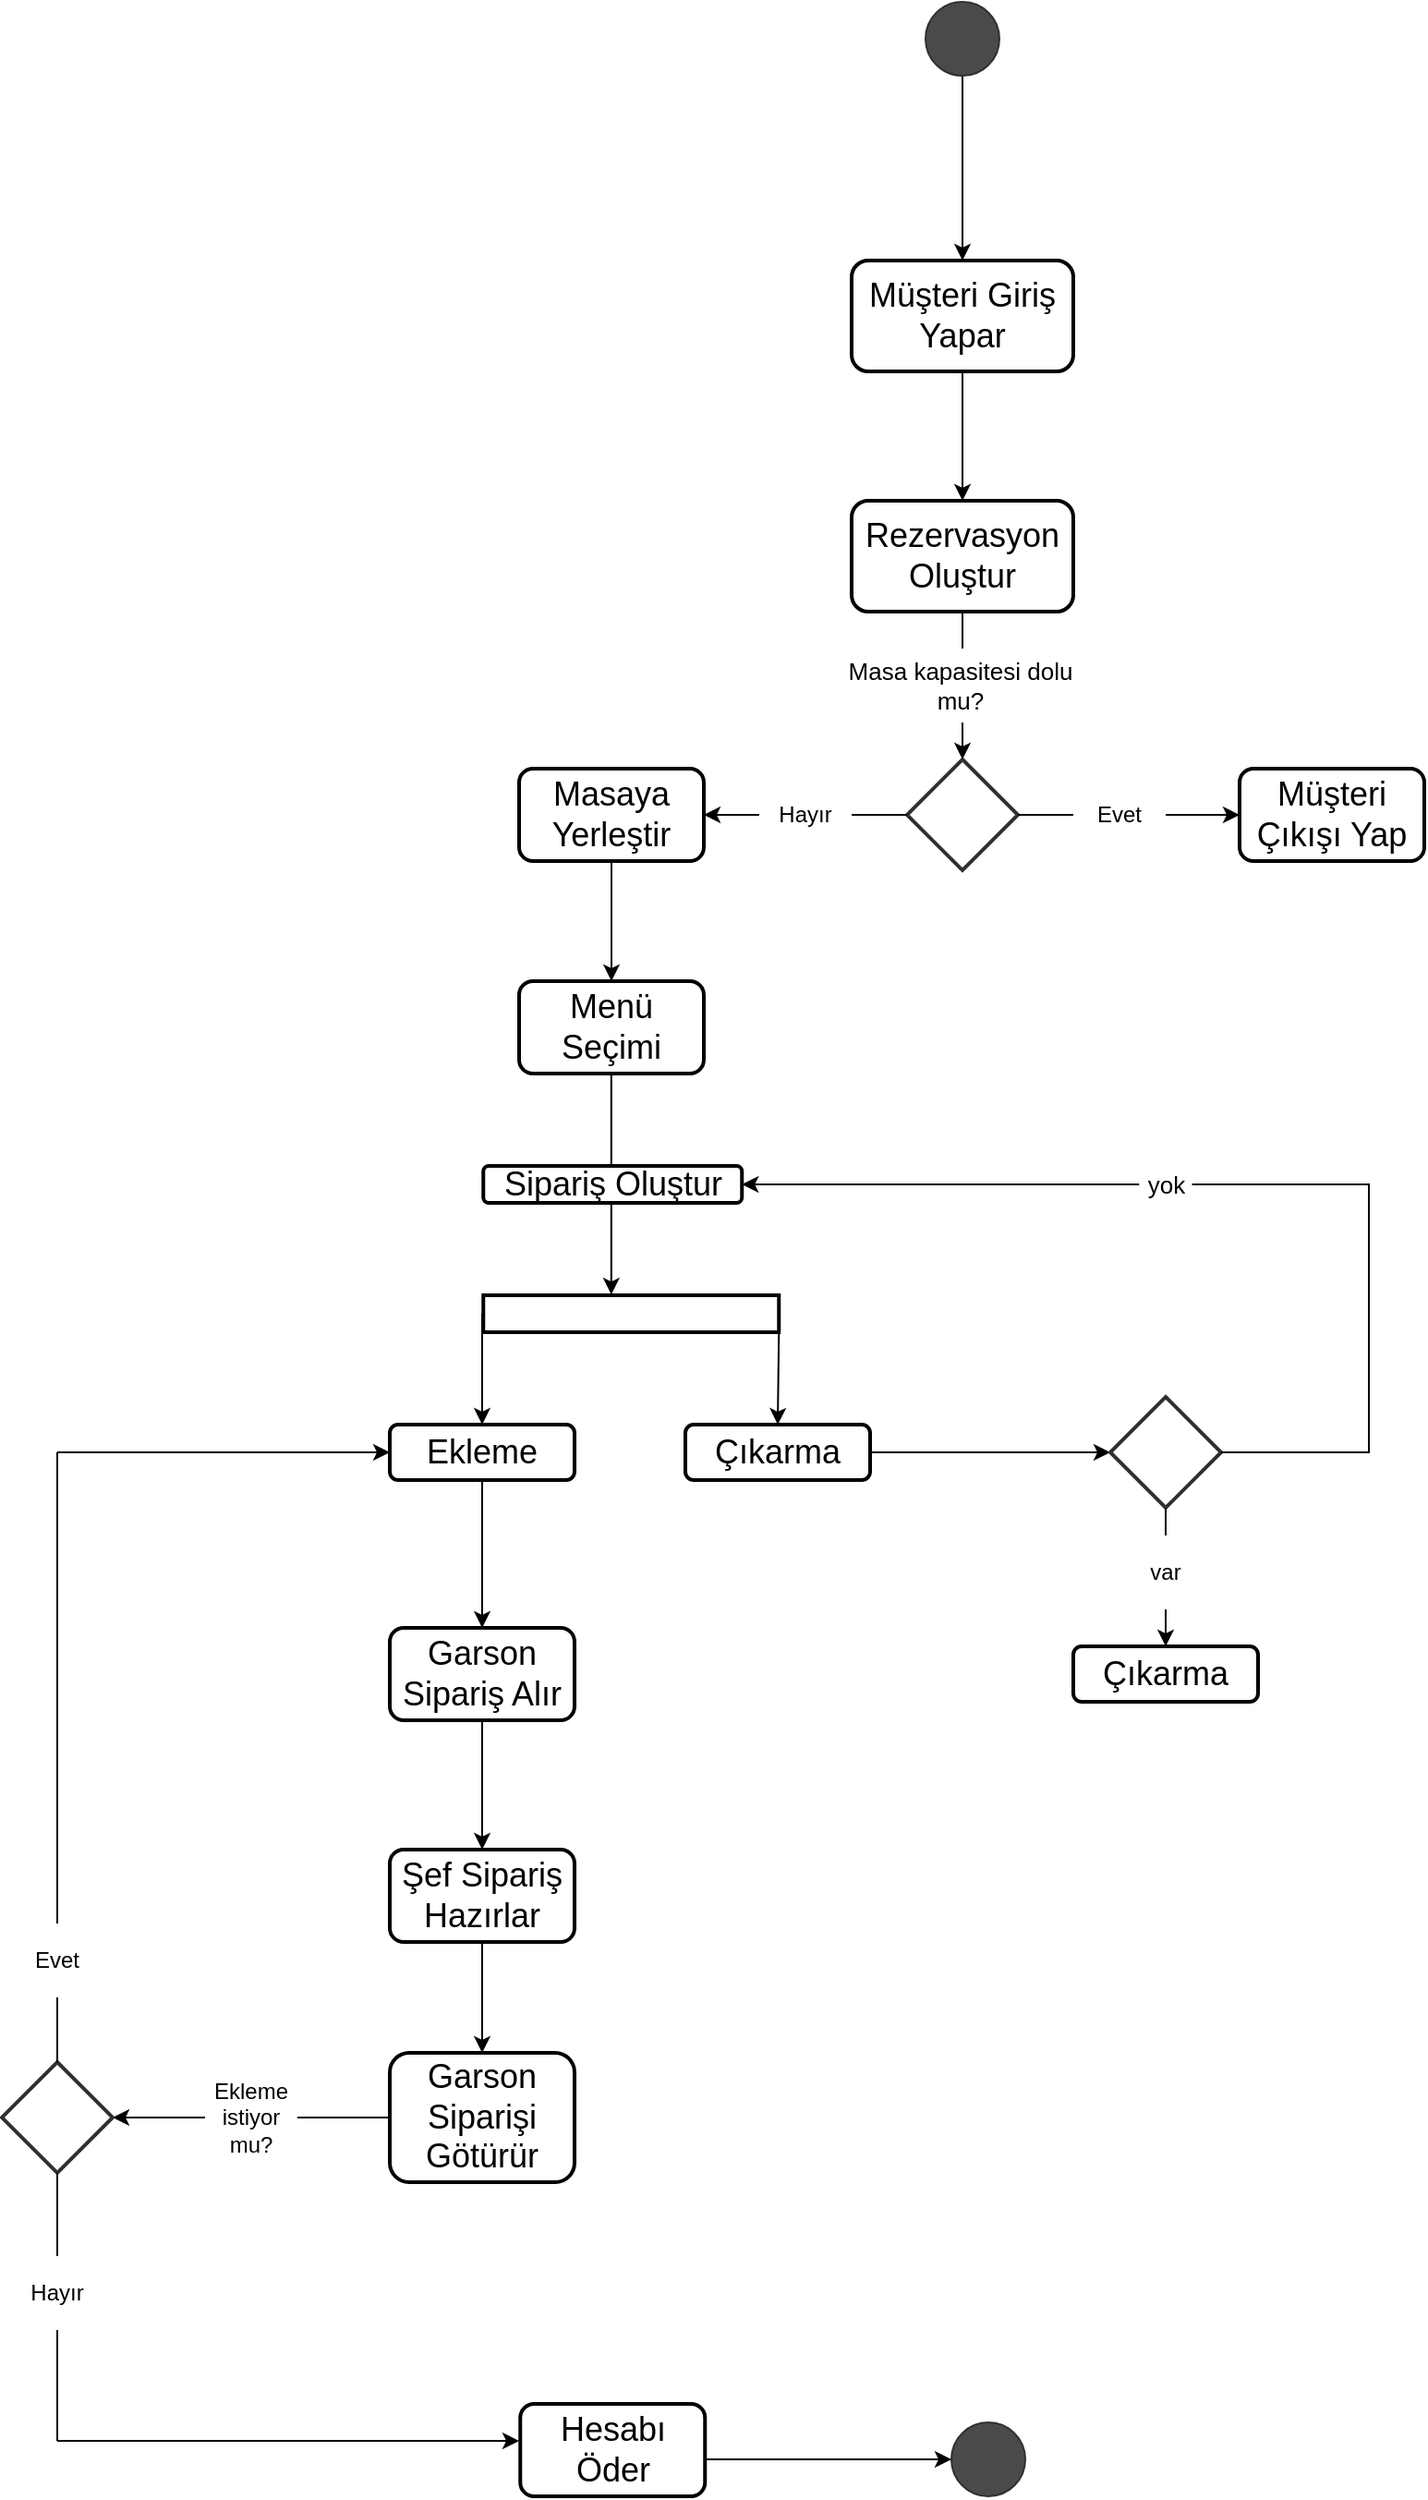 <mxfile version="20.4.1" type="github"><diagram id="Xk54I-DfyEZr2uMMmxmM" name="Sayfa -1"><mxGraphModel dx="1865" dy="571" grid="1" gridSize="10" guides="1" tooltips="1" connect="1" arrows="1" fold="1" page="1" pageScale="1" pageWidth="827" pageHeight="1169" math="0" shadow="0"><root><mxCell id="0"/><mxCell id="1" parent="0"/><mxCell id="FydQvwz7b23ck3n4-rkr-88" value="" style="edgeStyle=elbowEdgeStyle;rounded=0;orthogonalLoop=1;jettySize=auto;elbow=vertical;html=1;fontSize=18;" edge="1" parent="1" source="FydQvwz7b23ck3n4-rkr-2" target="FydQvwz7b23ck3n4-rkr-19"><mxGeometry relative="1" as="geometry"/></mxCell><mxCell id="FydQvwz7b23ck3n4-rkr-2" value="&lt;font style=&quot;font-size: 18px;&quot;&gt;Müşteri Giriş Yapar&lt;/font&gt;" style="rounded=1;whiteSpace=wrap;html=1;strokeWidth=2;" vertex="1" parent="1"><mxGeometry x="320" y="180" width="120" height="60" as="geometry"/></mxCell><mxCell id="FydQvwz7b23ck3n4-rkr-89" value="" style="edgeStyle=elbowEdgeStyle;rounded=0;orthogonalLoop=1;jettySize=auto;elbow=vertical;html=1;fontSize=18;" edge="1" parent="1" source="FydQvwz7b23ck3n4-rkr-3" target="FydQvwz7b23ck3n4-rkr-2"><mxGeometry relative="1" as="geometry"/></mxCell><mxCell id="FydQvwz7b23ck3n4-rkr-3" value="" style="ellipse;whiteSpace=wrap;html=1;aspect=fixed;strokeColor=#303030;gradientColor=none;fillColor=#4A4A4A;" vertex="1" parent="1"><mxGeometry x="360" y="40" width="40" height="40" as="geometry"/></mxCell><mxCell id="FydQvwz7b23ck3n4-rkr-5" value="" style="ellipse;whiteSpace=wrap;html=1;aspect=fixed;strokeColor=#303030;gradientColor=none;fillColor=#4A4A4A;" vertex="1" parent="1"><mxGeometry x="374" y="1350" width="40" height="40" as="geometry"/></mxCell><mxCell id="FydQvwz7b23ck3n4-rkr-19" value="&lt;span style=&quot;font-size: 18px;&quot;&gt;Rezervasyon Oluştur&lt;/span&gt;" style="rounded=1;whiteSpace=wrap;html=1;strokeWidth=2;" vertex="1" parent="1"><mxGeometry x="320" y="310" width="120" height="60" as="geometry"/></mxCell><mxCell id="FydQvwz7b23ck3n4-rkr-29" style="edgeStyle=orthogonalEdgeStyle;rounded=0;orthogonalLoop=1;jettySize=auto;html=1;fontSize=13;startArrow=none;" edge="1" parent="1" source="FydQvwz7b23ck3n4-rkr-31"><mxGeometry relative="1" as="geometry"><mxPoint x="240" y="480" as="targetPoint"/></mxGeometry></mxCell><mxCell id="FydQvwz7b23ck3n4-rkr-20" value="" style="rhombus;whiteSpace=wrap;html=1;labelBackgroundColor=#616161;strokeColor=#303030;strokeWidth=2;fontSize=18;fillColor=#FFFFFF;gradientColor=none;" vertex="1" parent="1"><mxGeometry x="350" y="450" width="60" height="60" as="geometry"/></mxCell><mxCell id="FydQvwz7b23ck3n4-rkr-21" value="&lt;span style=&quot;font-size: 18px;&quot;&gt;Müşteri Çıkışı Yap&lt;/span&gt;" style="rounded=1;whiteSpace=wrap;html=1;strokeWidth=2;strokeColor=default;" vertex="1" parent="1"><mxGeometry x="530" y="455" width="100" height="50" as="geometry"/></mxCell><mxCell id="FydQvwz7b23ck3n4-rkr-22" value="" style="endArrow=classic;html=1;rounded=0;fontSize=18;entryX=0;entryY=0.5;entryDx=0;entryDy=0;exitX=1;exitY=0.5;exitDx=0;exitDy=0;" edge="1" parent="1" source="FydQvwz7b23ck3n4-rkr-20" target="FydQvwz7b23ck3n4-rkr-21"><mxGeometry width="50" height="50" relative="1" as="geometry"><mxPoint x="420" y="480" as="sourcePoint"/><mxPoint x="450" y="430" as="targetPoint"/><Array as="points"/></mxGeometry></mxCell><mxCell id="FydQvwz7b23ck3n4-rkr-23" value="" style="endArrow=classic;html=1;rounded=0;fontSize=18;exitX=0.5;exitY=1;exitDx=0;exitDy=0;entryX=0.5;entryY=0;entryDx=0;entryDy=0;" edge="1" parent="1" source="FydQvwz7b23ck3n4-rkr-19" target="FydQvwz7b23ck3n4-rkr-20"><mxGeometry width="50" height="50" relative="1" as="geometry"><mxPoint x="280" y="460" as="sourcePoint"/><mxPoint x="330" y="410" as="targetPoint"/></mxGeometry></mxCell><mxCell id="FydQvwz7b23ck3n4-rkr-25" value="&lt;font style=&quot;font-size: 13px;&quot;&gt;Masa kapasitesi dolu mu?&lt;/font&gt;" style="rounded=1;whiteSpace=wrap;html=1;strokeWidth=2;strokeColor=none;" vertex="1" parent="1"><mxGeometry x="310" y="390" width="137.5" height="40" as="geometry"/></mxCell><mxCell id="FydQvwz7b23ck3n4-rkr-26" value="Evet" style="rounded=1;whiteSpace=wrap;html=1;strokeWidth=2;strokeColor=none;" vertex="1" parent="1"><mxGeometry x="440" y="460" width="50" height="40" as="geometry"/></mxCell><mxCell id="FydQvwz7b23ck3n4-rkr-34" style="edgeStyle=orthogonalEdgeStyle;rounded=0;orthogonalLoop=1;jettySize=auto;html=1;fontSize=13;" edge="1" parent="1" source="FydQvwz7b23ck3n4-rkr-30"><mxGeometry relative="1" as="geometry"><mxPoint x="190" y="570" as="targetPoint"/></mxGeometry></mxCell><mxCell id="FydQvwz7b23ck3n4-rkr-30" value="&lt;span style=&quot;font-size: 18px;&quot;&gt;Masaya Yerleştir&lt;/span&gt;" style="rounded=1;whiteSpace=wrap;html=1;strokeWidth=2;" vertex="1" parent="1"><mxGeometry x="140" y="455" width="100" height="50" as="geometry"/></mxCell><mxCell id="FydQvwz7b23ck3n4-rkr-31" value="Hayır" style="rounded=1;whiteSpace=wrap;html=1;strokeWidth=2;strokeColor=none;" vertex="1" parent="1"><mxGeometry x="270" y="460" width="50" height="40" as="geometry"/></mxCell><mxCell id="FydQvwz7b23ck3n4-rkr-33" value="" style="edgeStyle=orthogonalEdgeStyle;rounded=0;orthogonalLoop=1;jettySize=auto;html=1;fontSize=13;endArrow=none;" edge="1" parent="1" source="FydQvwz7b23ck3n4-rkr-20" target="FydQvwz7b23ck3n4-rkr-31"><mxGeometry relative="1" as="geometry"><mxPoint x="240" y="480" as="targetPoint"/><mxPoint x="350" y="480" as="sourcePoint"/></mxGeometry></mxCell><mxCell id="FydQvwz7b23ck3n4-rkr-36" style="edgeStyle=orthogonalEdgeStyle;rounded=0;orthogonalLoop=1;jettySize=auto;html=1;fontSize=13;entryX=0.433;entryY=-0.02;entryDx=0;entryDy=0;entryPerimeter=0;" edge="1" parent="1" source="FydQvwz7b23ck3n4-rkr-35" target="FydQvwz7b23ck3n4-rkr-37"><mxGeometry relative="1" as="geometry"><mxPoint x="190" y="680" as="targetPoint"/><Array as="points"><mxPoint x="190" y="650"/></Array></mxGeometry></mxCell><mxCell id="FydQvwz7b23ck3n4-rkr-35" value="&lt;span style=&quot;font-size: 18px;&quot;&gt;Menü Seçimi&lt;/span&gt;" style="rounded=1;whiteSpace=wrap;html=1;strokeWidth=2;" vertex="1" parent="1"><mxGeometry x="140" y="570" width="100" height="50" as="geometry"/></mxCell><mxCell id="FydQvwz7b23ck3n4-rkr-37" value="" style="rounded=0;whiteSpace=wrap;html=1;labelBackgroundColor=#616161;strokeColor=default;strokeWidth=2;fontSize=13;fillColor=#FFFFFF;gradientColor=none;" vertex="1" parent="1"><mxGeometry x="120.63" y="740" width="160" height="20" as="geometry"/></mxCell><mxCell id="FydQvwz7b23ck3n4-rkr-39" value="" style="endArrow=classic;html=1;rounded=0;fontSize=13;exitX=0;exitY=0.75;exitDx=0;exitDy=0;entryX=0.5;entryY=0;entryDx=0;entryDy=0;" edge="1" parent="1" source="FydQvwz7b23ck3n4-rkr-37" target="FydQvwz7b23ck3n4-rkr-40"><mxGeometry width="50" height="50" relative="1" as="geometry"><mxPoint x="130" y="820" as="sourcePoint"/><mxPoint x="140" y="780" as="targetPoint"/><Array as="points"><mxPoint x="120" y="750"/></Array></mxGeometry></mxCell><mxCell id="FydQvwz7b23ck3n4-rkr-65" style="edgeStyle=elbowEdgeStyle;rounded=0;orthogonalLoop=1;jettySize=auto;elbow=vertical;html=1;exitX=0.5;exitY=1;exitDx=0;exitDy=0;fontSize=13;" edge="1" parent="1" source="FydQvwz7b23ck3n4-rkr-40"><mxGeometry relative="1" as="geometry"><mxPoint x="120" y="920" as="targetPoint"/></mxGeometry></mxCell><mxCell id="FydQvwz7b23ck3n4-rkr-40" value="&lt;span style=&quot;font-size: 18px;&quot;&gt;Ekleme&lt;/span&gt;" style="rounded=1;whiteSpace=wrap;html=1;strokeWidth=2;" vertex="1" parent="1"><mxGeometry x="70" y="810" width="100" height="30" as="geometry"/></mxCell><mxCell id="FydQvwz7b23ck3n4-rkr-41" value="" style="endArrow=classic;html=1;rounded=0;fontSize=13;exitX=1;exitY=1;exitDx=0;exitDy=0;entryX=0.5;entryY=0;entryDx=0;entryDy=0;" edge="1" parent="1" source="FydQvwz7b23ck3n4-rkr-37" target="FydQvwz7b23ck3n4-rkr-42"><mxGeometry width="50" height="50" relative="1" as="geometry"><mxPoint x="250" y="840" as="sourcePoint"/><mxPoint x="280" y="770" as="targetPoint"/></mxGeometry></mxCell><mxCell id="FydQvwz7b23ck3n4-rkr-46" style="edgeStyle=orthogonalEdgeStyle;rounded=0;orthogonalLoop=1;jettySize=auto;html=1;entryX=0;entryY=0.5;entryDx=0;entryDy=0;fontSize=13;" edge="1" parent="1" source="FydQvwz7b23ck3n4-rkr-42" target="FydQvwz7b23ck3n4-rkr-44"><mxGeometry relative="1" as="geometry"/></mxCell><mxCell id="FydQvwz7b23ck3n4-rkr-42" value="&lt;span style=&quot;font-size: 18px;&quot;&gt;Çıkarma&lt;/span&gt;" style="rounded=1;whiteSpace=wrap;html=1;strokeWidth=2;" vertex="1" parent="1"><mxGeometry x="230" y="810" width="100" height="30" as="geometry"/></mxCell><mxCell id="FydQvwz7b23ck3n4-rkr-47" style="edgeStyle=orthogonalEdgeStyle;rounded=0;orthogonalLoop=1;jettySize=auto;html=1;fontSize=13;entryX=0.5;entryY=0;entryDx=0;entryDy=0;entryPerimeter=0;startArrow=none;" edge="1" parent="1" source="FydQvwz7b23ck3n4-rkr-50" target="FydQvwz7b23ck3n4-rkr-48"><mxGeometry relative="1" as="geometry"><mxPoint x="490" y="880" as="targetPoint"/></mxGeometry></mxCell><mxCell id="FydQvwz7b23ck3n4-rkr-44" value="" style="rhombus;whiteSpace=wrap;html=1;labelBackgroundColor=#616161;strokeColor=#303030;strokeWidth=2;fontSize=18;fillColor=#FFFFFF;gradientColor=none;" vertex="1" parent="1"><mxGeometry x="460" y="795" width="60" height="60" as="geometry"/></mxCell><mxCell id="FydQvwz7b23ck3n4-rkr-48" value="&lt;span style=&quot;font-size: 18px;&quot;&gt;Çıkarma&lt;/span&gt;" style="rounded=1;whiteSpace=wrap;html=1;strokeWidth=2;" vertex="1" parent="1"><mxGeometry x="440" y="930" width="100" height="30" as="geometry"/></mxCell><mxCell id="FydQvwz7b23ck3n4-rkr-50" value="var" style="rounded=1;whiteSpace=wrap;html=1;strokeWidth=2;strokeColor=none;" vertex="1" parent="1"><mxGeometry x="465" y="870" width="50" height="40" as="geometry"/></mxCell><mxCell id="FydQvwz7b23ck3n4-rkr-52" value="" style="edgeStyle=orthogonalEdgeStyle;rounded=0;orthogonalLoop=1;jettySize=auto;html=1;fontSize=13;entryX=0.5;entryY=0;entryDx=0;entryDy=0;entryPerimeter=0;endArrow=none;exitX=0.5;exitY=1;exitDx=0;exitDy=0;" edge="1" parent="1" source="FydQvwz7b23ck3n4-rkr-44" target="FydQvwz7b23ck3n4-rkr-50"><mxGeometry relative="1" as="geometry"><mxPoint x="490" y="930" as="targetPoint"/><mxPoint x="490" y="860" as="sourcePoint"/></mxGeometry></mxCell><mxCell id="FydQvwz7b23ck3n4-rkr-53" value="&lt;span style=&quot;font-size: 18px;&quot;&gt;Sipariş Oluştur&lt;/span&gt;" style="rounded=1;whiteSpace=wrap;html=1;strokeWidth=2;" vertex="1" parent="1"><mxGeometry x="120.63" y="670" width="140" height="20" as="geometry"/></mxCell><mxCell id="FydQvwz7b23ck3n4-rkr-58" value="" style="endArrow=classic;html=1;rounded=0;fontSize=13;elbow=vertical;exitX=1;exitY=0.5;exitDx=0;exitDy=0;entryX=1;entryY=0.5;entryDx=0;entryDy=0;startArrow=none;" edge="1" parent="1" source="FydQvwz7b23ck3n4-rkr-38" target="FydQvwz7b23ck3n4-rkr-53"><mxGeometry width="50" height="50" relative="1" as="geometry"><mxPoint x="530" y="840" as="sourcePoint"/><mxPoint x="580" y="790" as="targetPoint"/><Array as="points"/></mxGeometry></mxCell><mxCell id="FydQvwz7b23ck3n4-rkr-38" value="&lt;span style=&quot;font-size: 13px;&quot;&gt;yok&lt;/span&gt;" style="rounded=1;whiteSpace=wrap;html=1;strokeWidth=2;strokeColor=none;" vertex="1" parent="1"><mxGeometry x="475.63" y="670" width="28.75" height="20" as="geometry"/></mxCell><mxCell id="FydQvwz7b23ck3n4-rkr-62" value="" style="endArrow=none;html=1;rounded=0;fontSize=13;elbow=vertical;exitX=1;exitY=0.5;exitDx=0;exitDy=0;entryX=1;entryY=0.5;entryDx=0;entryDy=0;" edge="1" parent="1" source="FydQvwz7b23ck3n4-rkr-44" target="FydQvwz7b23ck3n4-rkr-38"><mxGeometry width="50" height="50" relative="1" as="geometry"><mxPoint x="520" y="825" as="sourcePoint"/><mxPoint x="260.63" y="680" as="targetPoint"/><Array as="points"><mxPoint x="600" y="825"/><mxPoint x="600" y="680"/></Array></mxGeometry></mxCell><mxCell id="FydQvwz7b23ck3n4-rkr-87" style="edgeStyle=elbowEdgeStyle;rounded=0;orthogonalLoop=1;jettySize=auto;elbow=vertical;html=1;fontSize=18;" edge="1" parent="1" source="FydQvwz7b23ck3n4-rkr-66" target="FydQvwz7b23ck3n4-rkr-5"><mxGeometry relative="1" as="geometry"/></mxCell><mxCell id="FydQvwz7b23ck3n4-rkr-66" value="&lt;span style=&quot;font-size: 18px;&quot;&gt;Hesabı Öder&lt;/span&gt;" style="rounded=1;whiteSpace=wrap;html=1;strokeWidth=2;" vertex="1" parent="1"><mxGeometry x="140.63" y="1340" width="100" height="50" as="geometry"/></mxCell><mxCell id="FydQvwz7b23ck3n4-rkr-69" value="" style="edgeStyle=elbowEdgeStyle;rounded=0;orthogonalLoop=1;jettySize=auto;elbow=vertical;html=1;fontSize=13;" edge="1" parent="1" source="FydQvwz7b23ck3n4-rkr-67" target="FydQvwz7b23ck3n4-rkr-68"><mxGeometry relative="1" as="geometry"/></mxCell><mxCell id="FydQvwz7b23ck3n4-rkr-67" value="&lt;span style=&quot;font-size: 18px;&quot;&gt;Garson Sipariş Alır&lt;/span&gt;" style="rounded=1;whiteSpace=wrap;html=1;strokeWidth=2;" vertex="1" parent="1"><mxGeometry x="70" y="920" width="100" height="50" as="geometry"/></mxCell><mxCell id="FydQvwz7b23ck3n4-rkr-70" style="edgeStyle=elbowEdgeStyle;rounded=0;orthogonalLoop=1;jettySize=auto;elbow=vertical;html=1;fontSize=13;entryX=0.5;entryY=0;entryDx=0;entryDy=0;" edge="1" parent="1" source="FydQvwz7b23ck3n4-rkr-68" target="FydQvwz7b23ck3n4-rkr-71"><mxGeometry relative="1" as="geometry"><mxPoint x="120" y="1140" as="targetPoint"/></mxGeometry></mxCell><mxCell id="FydQvwz7b23ck3n4-rkr-68" value="&lt;span style=&quot;font-size: 18px;&quot;&gt;Şef Sipariş Hazırlar&lt;/span&gt;" style="rounded=1;whiteSpace=wrap;html=1;strokeWidth=2;" vertex="1" parent="1"><mxGeometry x="70" y="1040" width="100" height="50" as="geometry"/></mxCell><mxCell id="FydQvwz7b23ck3n4-rkr-73" style="edgeStyle=elbowEdgeStyle;rounded=0;orthogonalLoop=1;jettySize=auto;elbow=vertical;html=1;entryX=1;entryY=0.5;entryDx=0;entryDy=0;fontSize=13;exitX=0;exitY=0.5;exitDx=0;exitDy=0;" edge="1" parent="1" source="FydQvwz7b23ck3n4-rkr-71" target="FydQvwz7b23ck3n4-rkr-72"><mxGeometry relative="1" as="geometry"/></mxCell><mxCell id="FydQvwz7b23ck3n4-rkr-71" value="&lt;font style=&quot;font-size: 18px;&quot;&gt;Garson Siparişi Götürür&lt;/font&gt;" style="rounded=1;whiteSpace=wrap;html=1;strokeWidth=2;" vertex="1" parent="1"><mxGeometry x="70" y="1150" width="100" height="70" as="geometry"/></mxCell><mxCell id="FydQvwz7b23ck3n4-rkr-72" value="" style="rhombus;whiteSpace=wrap;html=1;labelBackgroundColor=#616161;strokeColor=#303030;strokeWidth=2;fontSize=18;fillColor=#FFFFFF;gradientColor=none;" vertex="1" parent="1"><mxGeometry x="-140" y="1155" width="60" height="60" as="geometry"/></mxCell><mxCell id="FydQvwz7b23ck3n4-rkr-74" value="Ekleme istiyor mu?" style="rounded=1;whiteSpace=wrap;html=1;strokeWidth=2;strokeColor=none;" vertex="1" parent="1"><mxGeometry x="-30" y="1165" width="50" height="40" as="geometry"/></mxCell><mxCell id="FydQvwz7b23ck3n4-rkr-79" value="" style="endArrow=none;html=1;rounded=0;fontSize=18;elbow=vertical;exitX=0.5;exitY=0;exitDx=0;exitDy=0;" edge="1" parent="1" source="FydQvwz7b23ck3n4-rkr-72"><mxGeometry width="50" height="50" relative="1" as="geometry"><mxPoint x="200" y="990" as="sourcePoint"/><mxPoint x="-110" y="1110" as="targetPoint"/></mxGeometry></mxCell><mxCell id="FydQvwz7b23ck3n4-rkr-80" value="Evet" style="rounded=1;whiteSpace=wrap;html=1;strokeWidth=2;strokeColor=none;" vertex="1" parent="1"><mxGeometry x="-135" y="1080" width="50" height="40" as="geometry"/></mxCell><mxCell id="FydQvwz7b23ck3n4-rkr-81" value="" style="endArrow=none;html=1;rounded=0;fontSize=18;elbow=vertical;exitX=0.5;exitY=0;exitDx=0;exitDy=0;" edge="1" parent="1" source="FydQvwz7b23ck3n4-rkr-80"><mxGeometry width="50" height="50" relative="1" as="geometry"><mxPoint x="-110" y="1075" as="sourcePoint"/><mxPoint x="-110" y="825" as="targetPoint"/></mxGeometry></mxCell><mxCell id="FydQvwz7b23ck3n4-rkr-82" value="" style="endArrow=classic;html=1;rounded=0;fontSize=18;elbow=vertical;entryX=0;entryY=0.5;entryDx=0;entryDy=0;" edge="1" parent="1" target="FydQvwz7b23ck3n4-rkr-40"><mxGeometry width="50" height="50" relative="1" as="geometry"><mxPoint x="-110" y="825" as="sourcePoint"/><mxPoint x="250" y="940" as="targetPoint"/></mxGeometry></mxCell><mxCell id="FydQvwz7b23ck3n4-rkr-83" value="" style="endArrow=none;html=1;rounded=0;fontSize=18;elbow=vertical;exitX=0.5;exitY=1;exitDx=0;exitDy=0;" edge="1" parent="1" source="FydQvwz7b23ck3n4-rkr-72"><mxGeometry width="50" height="50" relative="1" as="geometry"><mxPoint x="200" y="1290" as="sourcePoint"/><mxPoint x="-110" y="1270" as="targetPoint"/></mxGeometry></mxCell><mxCell id="FydQvwz7b23ck3n4-rkr-84" value="Hayır" style="rounded=1;whiteSpace=wrap;html=1;strokeWidth=2;strokeColor=none;" vertex="1" parent="1"><mxGeometry x="-135" y="1260" width="50" height="40" as="geometry"/></mxCell><mxCell id="FydQvwz7b23ck3n4-rkr-85" value="" style="endArrow=none;html=1;rounded=0;fontSize=18;elbow=vertical;exitX=0.5;exitY=1;exitDx=0;exitDy=0;" edge="1" parent="1" source="FydQvwz7b23ck3n4-rkr-84"><mxGeometry width="50" height="50" relative="1" as="geometry"><mxPoint x="200" y="1290" as="sourcePoint"/><mxPoint x="-110" y="1360" as="targetPoint"/></mxGeometry></mxCell><mxCell id="FydQvwz7b23ck3n4-rkr-86" value="" style="endArrow=classic;html=1;rounded=0;fontSize=18;elbow=vertical;" edge="1" parent="1"><mxGeometry width="50" height="50" relative="1" as="geometry"><mxPoint x="-110" y="1360" as="sourcePoint"/><mxPoint x="140" y="1360" as="targetPoint"/></mxGeometry></mxCell></root></mxGraphModel></diagram></mxfile>